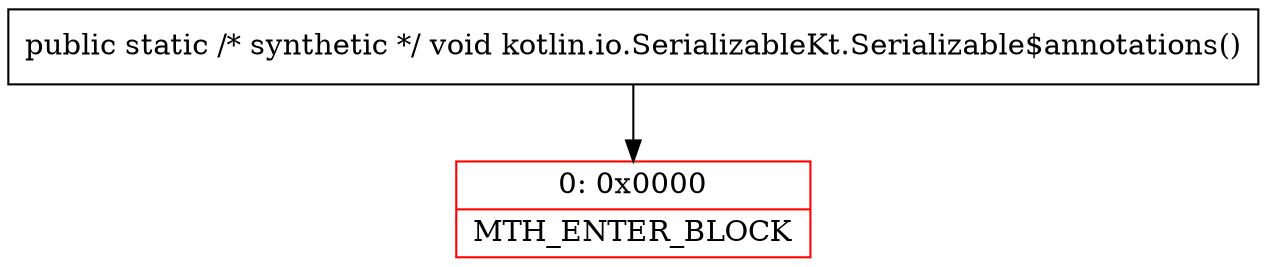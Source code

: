 digraph "CFG forkotlin.io.SerializableKt.Serializable$annotations()V" {
subgraph cluster_Region_1593215248 {
label = "R(0)";
node [shape=record,color=blue];
}
Node_0 [shape=record,color=red,label="{0\:\ 0x0000|MTH_ENTER_BLOCK\l}"];
MethodNode[shape=record,label="{public static \/* synthetic *\/ void kotlin.io.SerializableKt.Serializable$annotations() }"];
MethodNode -> Node_0;
}

